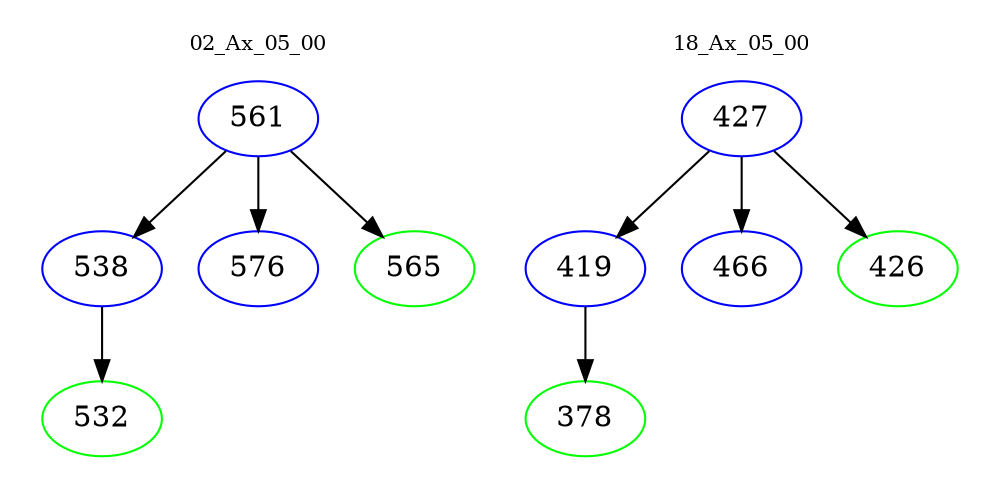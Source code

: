 digraph{
subgraph cluster_0 {
color = white
label = "02_Ax_05_00";
fontsize=10;
T0_561 [label="561", color="blue"]
T0_561 -> T0_538 [color="black"]
T0_538 [label="538", color="blue"]
T0_538 -> T0_532 [color="black"]
T0_532 [label="532", color="green"]
T0_561 -> T0_576 [color="black"]
T0_576 [label="576", color="blue"]
T0_561 -> T0_565 [color="black"]
T0_565 [label="565", color="green"]
}
subgraph cluster_1 {
color = white
label = "18_Ax_05_00";
fontsize=10;
T1_427 [label="427", color="blue"]
T1_427 -> T1_419 [color="black"]
T1_419 [label="419", color="blue"]
T1_419 -> T1_378 [color="black"]
T1_378 [label="378", color="green"]
T1_427 -> T1_466 [color="black"]
T1_466 [label="466", color="blue"]
T1_427 -> T1_426 [color="black"]
T1_426 [label="426", color="green"]
}
}
